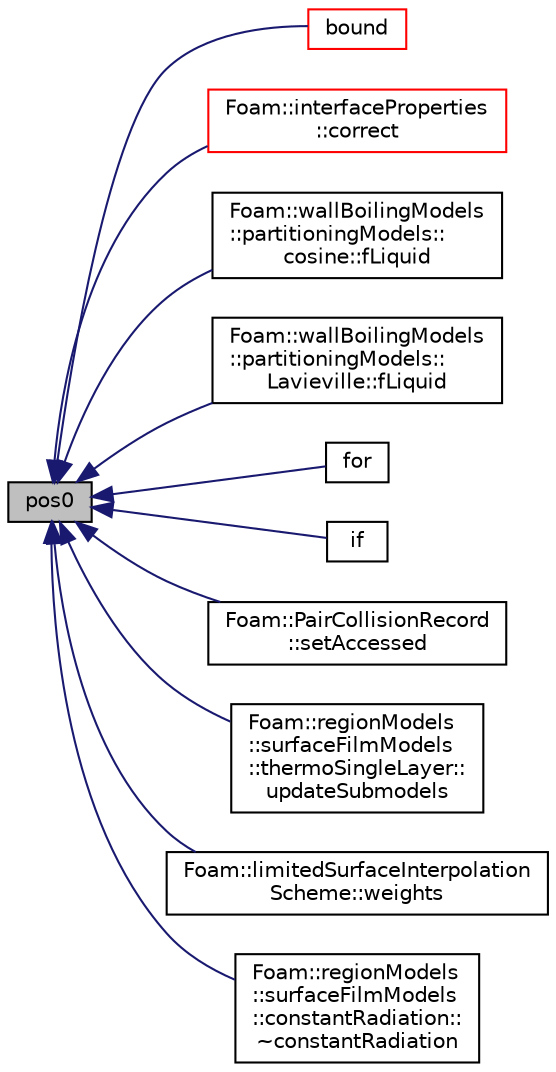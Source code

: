 digraph "pos0"
{
  bgcolor="transparent";
  edge [fontname="Helvetica",fontsize="10",labelfontname="Helvetica",labelfontsize="10"];
  node [fontname="Helvetica",fontsize="10",shape=record];
  rankdir="LR";
  Node1 [label="pos0",height=0.2,width=0.4,color="black", fillcolor="grey75", style="filled" fontcolor="black"];
  Node1 -> Node2 [dir="back",color="midnightblue",fontsize="10",style="solid",fontname="Helvetica"];
  Node2 [label="bound",height=0.2,width=0.4,color="red",URL="$namespaceFoam.html#a334b2a2d0ce7997d360f7a018174a077",tooltip="Bound the given scalar field if it has gone unbounded. "];
  Node1 -> Node3 [dir="back",color="midnightblue",fontsize="10",style="solid",fontname="Helvetica"];
  Node3 [label="Foam::interfaceProperties\l::correct",height=0.2,width=0.4,color="red",URL="$classFoam_1_1interfaceProperties.html#a3ae44b28050c3aa494c1d8e18cf618c1"];
  Node1 -> Node4 [dir="back",color="midnightblue",fontsize="10",style="solid",fontname="Helvetica"];
  Node4 [label="Foam::wallBoilingModels\l::partitioningModels::\lcosine::fLiquid",height=0.2,width=0.4,color="black",URL="$classFoam_1_1wallBoilingModels_1_1partitioningModels_1_1cosine.html#a2538cbf5237d0009717478ceaf29fe84",tooltip="Calculate and return the wall heat-flux partitioning. "];
  Node1 -> Node5 [dir="back",color="midnightblue",fontsize="10",style="solid",fontname="Helvetica"];
  Node5 [label="Foam::wallBoilingModels\l::partitioningModels::\lLavieville::fLiquid",height=0.2,width=0.4,color="black",URL="$classFoam_1_1wallBoilingModels_1_1partitioningModels_1_1Lavieville.html#a2538cbf5237d0009717478ceaf29fe84",tooltip="Liquid blending function. "];
  Node1 -> Node6 [dir="back",color="midnightblue",fontsize="10",style="solid",fontname="Helvetica"];
  Node6 [label="for",height=0.2,width=0.4,color="black",URL="$interFoam_2interMixingFoam_2alphaEqn_8H.html#ae9610aff8f04c828f9db802f66a18f67"];
  Node1 -> Node7 [dir="back",color="midnightblue",fontsize="10",style="solid",fontname="Helvetica"];
  Node7 [label="if",height=0.2,width=0.4,color="black",URL="$multiphase_2VoF_2setRDeltaT_8H.html#a75c6a57dd63841e1ed00e5cc88efccae"];
  Node1 -> Node8 [dir="back",color="midnightblue",fontsize="10",style="solid",fontname="Helvetica"];
  Node8 [label="Foam::PairCollisionRecord\l::setAccessed",height=0.2,width=0.4,color="black",URL="$classFoam_1_1PairCollisionRecord.html#a4dd2d399beab4110cc5b4167a7bfb480",tooltip="Set the accessed property of the record to accessed. "];
  Node1 -> Node9 [dir="back",color="midnightblue",fontsize="10",style="solid",fontname="Helvetica"];
  Node9 [label="Foam::regionModels\l::surfaceFilmModels\l::thermoSingleLayer::\lupdateSubmodels",height=0.2,width=0.4,color="black",URL="$classFoam_1_1regionModels_1_1surfaceFilmModels_1_1thermoSingleLayer.html#ac501f71648abc1a44b77ea4fcb9b2732",tooltip="Update the film sub-models. "];
  Node1 -> Node10 [dir="back",color="midnightblue",fontsize="10",style="solid",fontname="Helvetica"];
  Node10 [label="Foam::limitedSurfaceInterpolation\lScheme::weights",height=0.2,width=0.4,color="black",URL="$classFoam_1_1limitedSurfaceInterpolationScheme.html#a8ab7d689e45ac9ef1cb474325d8c9a0e",tooltip="Return the interpolation weighting factors for the given field,. "];
  Node1 -> Node11 [dir="back",color="midnightblue",fontsize="10",style="solid",fontname="Helvetica"];
  Node11 [label="Foam::regionModels\l::surfaceFilmModels\l::constantRadiation::\l~constantRadiation",height=0.2,width=0.4,color="black",URL="$classFoam_1_1regionModels_1_1surfaceFilmModels_1_1constantRadiation.html#a2421152fda2d8bb9fb00d4341d8b988e",tooltip="Destructor. "];
}
